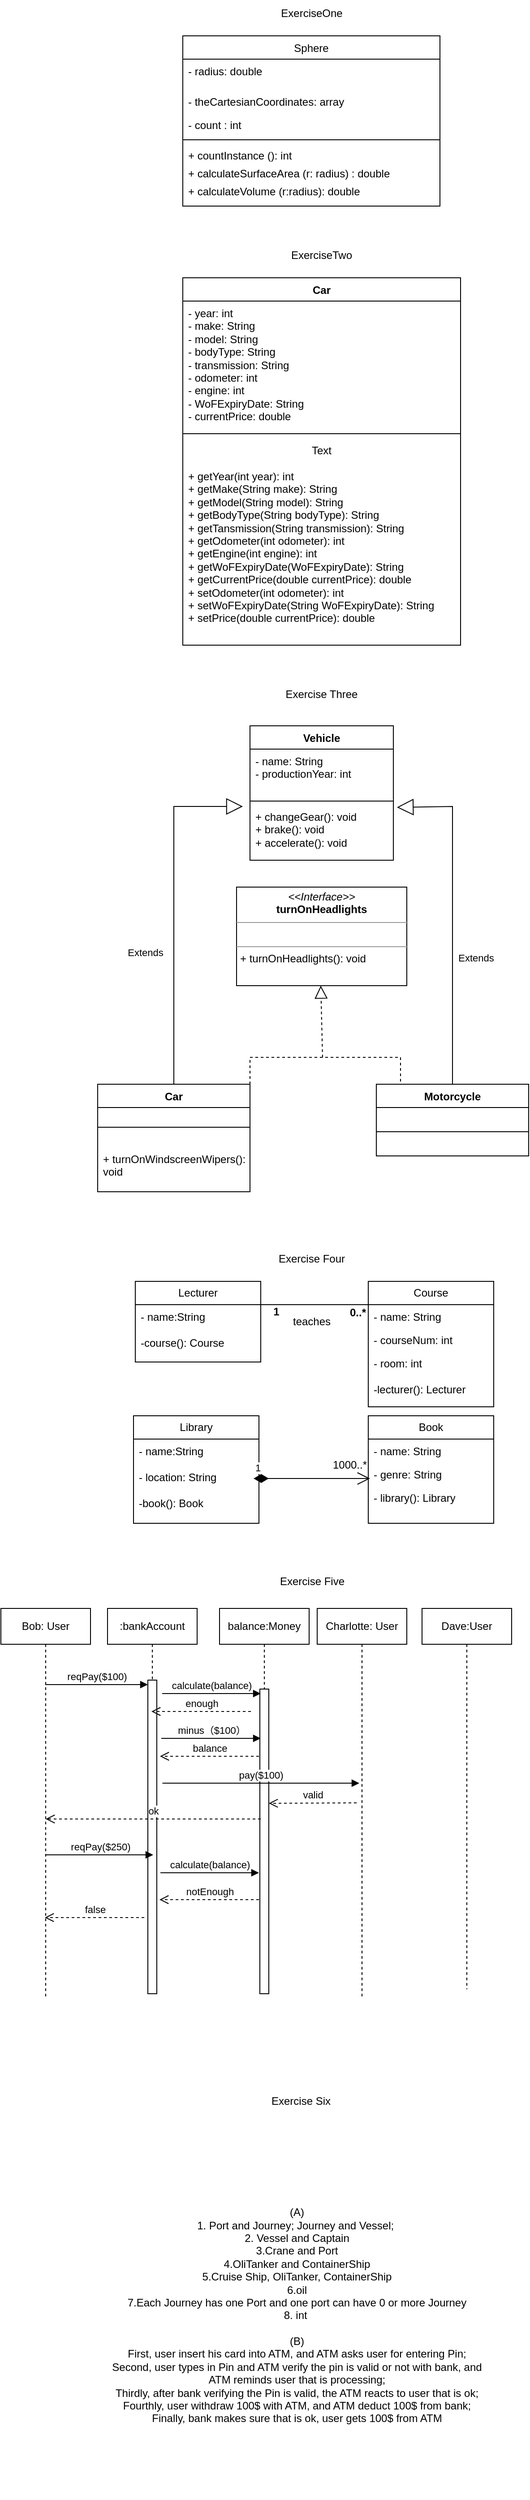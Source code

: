 <mxfile version="22.1.7" type="github">
  <diagram id="C5RBs43oDa-KdzZeNtuy" name="Page-1">
    <mxGraphModel dx="1434" dy="758" grid="1" gridSize="10" guides="1" tooltips="1" connect="1" arrows="1" fold="1" page="1" pageScale="1" pageWidth="827" pageHeight="1169" math="0" shadow="0">
      <root>
        <mxCell id="WIyWlLk6GJQsqaUBKTNV-0" />
        <mxCell id="WIyWlLk6GJQsqaUBKTNV-1" parent="WIyWlLk6GJQsqaUBKTNV-0" />
        <mxCell id="zkfFHV4jXpPFQw0GAbJ--0" value="Sphere" style="swimlane;fontStyle=0;align=center;verticalAlign=top;childLayout=stackLayout;horizontal=1;startSize=26;horizontalStack=0;resizeParent=1;resizeLast=0;collapsible=1;marginBottom=0;rounded=0;shadow=0;strokeWidth=1;" parent="WIyWlLk6GJQsqaUBKTNV-1" vertex="1">
          <mxGeometry x="273" y="90" width="287" height="190" as="geometry">
            <mxRectangle x="273" y="90" width="160" height="26" as="alternateBounds" />
          </mxGeometry>
        </mxCell>
        <mxCell id="zkfFHV4jXpPFQw0GAbJ--1" value="- radius: double" style="text;align=left;verticalAlign=top;spacingLeft=4;spacingRight=4;overflow=hidden;rotatable=0;points=[[0,0.5],[1,0.5]];portConstraint=eastwest;" parent="zkfFHV4jXpPFQw0GAbJ--0" vertex="1">
          <mxGeometry y="26" width="287" height="34" as="geometry" />
        </mxCell>
        <mxCell id="zkfFHV4jXpPFQw0GAbJ--2" value="- theCartesianCoordinates: array" style="text;align=left;verticalAlign=top;spacingLeft=4;spacingRight=4;overflow=hidden;rotatable=0;points=[[0,0.5],[1,0.5]];portConstraint=eastwest;rounded=0;shadow=0;html=0;" parent="zkfFHV4jXpPFQw0GAbJ--0" vertex="1">
          <mxGeometry y="60" width="287" height="26" as="geometry" />
        </mxCell>
        <mxCell id="zkfFHV4jXpPFQw0GAbJ--3" value="- count : int" style="text;align=left;verticalAlign=top;spacingLeft=4;spacingRight=4;overflow=hidden;rotatable=0;points=[[0,0.5],[1,0.5]];portConstraint=eastwest;rounded=0;shadow=0;html=0;" parent="zkfFHV4jXpPFQw0GAbJ--0" vertex="1">
          <mxGeometry y="86" width="287" height="26" as="geometry" />
        </mxCell>
        <mxCell id="zkfFHV4jXpPFQw0GAbJ--4" value="" style="line;html=1;strokeWidth=1;align=left;verticalAlign=middle;spacingTop=-1;spacingLeft=3;spacingRight=3;rotatable=0;labelPosition=right;points=[];portConstraint=eastwest;" parent="zkfFHV4jXpPFQw0GAbJ--0" vertex="1">
          <mxGeometry y="112" width="287" height="8" as="geometry" />
        </mxCell>
        <mxCell id="zkfFHV4jXpPFQw0GAbJ--5" value="+ countInstance (): int" style="text;align=left;verticalAlign=top;spacingLeft=4;spacingRight=4;overflow=hidden;rotatable=0;points=[[0,0.5],[1,0.5]];portConstraint=eastwest;" parent="zkfFHV4jXpPFQw0GAbJ--0" vertex="1">
          <mxGeometry y="120" width="287" height="20" as="geometry" />
        </mxCell>
        <mxCell id="V3xf2YxD_hksyyZb2QnP-2" value="+ calculateSurfaceArea (r: radius) : double" style="text;align=left;verticalAlign=top;spacingLeft=4;spacingRight=4;overflow=hidden;rotatable=0;points=[[0,0.5],[1,0.5]];portConstraint=eastwest;" vertex="1" parent="zkfFHV4jXpPFQw0GAbJ--0">
          <mxGeometry y="140" width="287" height="20" as="geometry" />
        </mxCell>
        <mxCell id="V3xf2YxD_hksyyZb2QnP-1" value="+ calculateVolume (r:radius): double" style="text;align=left;verticalAlign=top;spacingLeft=4;spacingRight=4;overflow=hidden;rotatable=0;points=[[0,0.5],[1,0.5]];portConstraint=eastwest;" vertex="1" parent="zkfFHV4jXpPFQw0GAbJ--0">
          <mxGeometry y="160" width="287" height="20" as="geometry" />
        </mxCell>
        <mxCell id="V3xf2YxD_hksyyZb2QnP-6" value="Car" style="swimlane;fontStyle=1;align=center;verticalAlign=top;childLayout=stackLayout;horizontal=1;startSize=26;horizontalStack=0;resizeParent=1;resizeParentMax=0;resizeLast=0;collapsible=1;marginBottom=0;whiteSpace=wrap;html=1;" vertex="1" parent="WIyWlLk6GJQsqaUBKTNV-1">
          <mxGeometry x="273" y="360" width="310" height="410" as="geometry" />
        </mxCell>
        <mxCell id="V3xf2YxD_hksyyZb2QnP-7" value="- year: int&lt;br&gt;- make: String&lt;br&gt;- model: String&lt;br&gt;- bodyType: String&lt;br&gt;- transmission: String&lt;br&gt;- odometer: int&lt;br&gt;- engine: int&lt;br&gt;- WoFExpiryDate: String&lt;br&gt;- currentPrice: double" style="text;strokeColor=none;fillColor=none;align=left;verticalAlign=top;spacingLeft=4;spacingRight=4;overflow=hidden;rotatable=0;points=[[0,0.5],[1,0.5]];portConstraint=eastwest;whiteSpace=wrap;html=1;" vertex="1" parent="V3xf2YxD_hksyyZb2QnP-6">
          <mxGeometry y="26" width="310" height="144" as="geometry" />
        </mxCell>
        <mxCell id="V3xf2YxD_hksyyZb2QnP-8" value="" style="line;strokeWidth=1;fillColor=none;align=left;verticalAlign=middle;spacingTop=-1;spacingLeft=3;spacingRight=3;rotatable=0;labelPosition=right;points=[];portConstraint=eastwest;strokeColor=inherit;" vertex="1" parent="V3xf2YxD_hksyyZb2QnP-6">
          <mxGeometry y="170" width="310" height="8" as="geometry" />
        </mxCell>
        <mxCell id="V3xf2YxD_hksyyZb2QnP-14" value="Text" style="text;html=1;strokeColor=none;fillColor=none;align=center;verticalAlign=middle;whiteSpace=wrap;rounded=0;" vertex="1" parent="V3xf2YxD_hksyyZb2QnP-6">
          <mxGeometry y="178" width="310" height="30" as="geometry" />
        </mxCell>
        <mxCell id="V3xf2YxD_hksyyZb2QnP-9" value="+ getYear(int year): int&lt;br&gt;+ getMake(String make): String&lt;br style=&quot;border-color: var(--border-color);&quot;&gt;+ getModel(String model): String&lt;br style=&quot;border-color: var(--border-color);&quot;&gt;+ getBodyType(String bodyType): String&lt;br style=&quot;border-color: var(--border-color);&quot;&gt;+ getTansmission(String transmission): String&lt;br style=&quot;border-color: var(--border-color);&quot;&gt;+ getOdometer(int odometer): int&lt;br style=&quot;border-color: var(--border-color);&quot;&gt;+ getEngine(int engine): int&lt;br style=&quot;border-color: var(--border-color);&quot;&gt;+ getWoFExpiryDate(WoFExpiryDate): String&lt;br style=&quot;border-color: var(--border-color);&quot;&gt;+ getCurrentPrice(double currentPrice): double&lt;br&gt;+ setOdometer(int odometer): int&lt;br&gt;+ setWoFExpiryDate(String WoFExpiryDate): String&lt;br&gt;+ setPrice(double currentPrice): double" style="text;strokeColor=none;fillColor=none;align=left;verticalAlign=top;spacingLeft=4;spacingRight=4;overflow=hidden;rotatable=0;points=[[0,0.5],[1,0.5]];portConstraint=eastwest;whiteSpace=wrap;html=1;" vertex="1" parent="V3xf2YxD_hksyyZb2QnP-6">
          <mxGeometry y="208" width="310" height="202" as="geometry" />
        </mxCell>
        <mxCell id="V3xf2YxD_hksyyZb2QnP-12" value="ExerciseOne" style="text;html=1;strokeColor=none;fillColor=none;align=center;verticalAlign=middle;whiteSpace=wrap;rounded=0;" vertex="1" parent="WIyWlLk6GJQsqaUBKTNV-1">
          <mxGeometry x="386.5" y="50" width="60" height="30" as="geometry" />
        </mxCell>
        <mxCell id="V3xf2YxD_hksyyZb2QnP-13" value="ExerciseTwo" style="text;html=1;strokeColor=none;fillColor=none;align=center;verticalAlign=middle;whiteSpace=wrap;rounded=0;" vertex="1" parent="WIyWlLk6GJQsqaUBKTNV-1">
          <mxGeometry x="398" y="320" width="60" height="30" as="geometry" />
        </mxCell>
        <mxCell id="V3xf2YxD_hksyyZb2QnP-15" value="Exercise Three" style="text;html=1;strokeColor=none;fillColor=none;align=center;verticalAlign=middle;whiteSpace=wrap;rounded=0;" vertex="1" parent="WIyWlLk6GJQsqaUBKTNV-1">
          <mxGeometry x="367" y="810" width="122" height="30" as="geometry" />
        </mxCell>
        <mxCell id="V3xf2YxD_hksyyZb2QnP-25" value="Vehicle" style="swimlane;fontStyle=1;align=center;verticalAlign=top;childLayout=stackLayout;horizontal=1;startSize=26;horizontalStack=0;resizeParent=1;resizeParentMax=0;resizeLast=0;collapsible=1;marginBottom=0;whiteSpace=wrap;html=1;" vertex="1" parent="WIyWlLk6GJQsqaUBKTNV-1">
          <mxGeometry x="348" y="860" width="160" height="150" as="geometry" />
        </mxCell>
        <mxCell id="V3xf2YxD_hksyyZb2QnP-26" value="- name: String&lt;br&gt;- productionYear: int" style="text;strokeColor=none;fillColor=none;align=left;verticalAlign=top;spacingLeft=4;spacingRight=4;overflow=hidden;rotatable=0;points=[[0,0.5],[1,0.5]];portConstraint=eastwest;whiteSpace=wrap;html=1;" vertex="1" parent="V3xf2YxD_hksyyZb2QnP-25">
          <mxGeometry y="26" width="160" height="54" as="geometry" />
        </mxCell>
        <mxCell id="V3xf2YxD_hksyyZb2QnP-27" value="" style="line;strokeWidth=1;fillColor=none;align=left;verticalAlign=middle;spacingTop=-1;spacingLeft=3;spacingRight=3;rotatable=0;labelPosition=right;points=[];portConstraint=eastwest;strokeColor=inherit;" vertex="1" parent="V3xf2YxD_hksyyZb2QnP-25">
          <mxGeometry y="80" width="160" height="8" as="geometry" />
        </mxCell>
        <mxCell id="V3xf2YxD_hksyyZb2QnP-28" value="+ changeGear(): void&lt;br&gt;+ brake(): void&lt;br&gt;+ accelerate(): void" style="text;strokeColor=none;fillColor=none;align=left;verticalAlign=top;spacingLeft=4;spacingRight=4;overflow=hidden;rotatable=0;points=[[0,0.5],[1,0.5]];portConstraint=eastwest;whiteSpace=wrap;html=1;" vertex="1" parent="V3xf2YxD_hksyyZb2QnP-25">
          <mxGeometry y="88" width="160" height="62" as="geometry" />
        </mxCell>
        <mxCell id="V3xf2YxD_hksyyZb2QnP-54" style="edgeStyle=orthogonalEdgeStyle;rounded=0;orthogonalLoop=1;jettySize=auto;html=1;exitX=1;exitY=0;exitDx=0;exitDy=0;entryX=0.5;entryY=0;entryDx=0;entryDy=0;dashed=1;endArrow=none;endFill=0;" edge="1" parent="WIyWlLk6GJQsqaUBKTNV-1" source="V3xf2YxD_hksyyZb2QnP-31" target="V3xf2YxD_hksyyZb2QnP-35">
          <mxGeometry relative="1" as="geometry">
            <Array as="points">
              <mxPoint x="516" y="1230" />
              <mxPoint x="516" y="1261" />
            </Array>
          </mxGeometry>
        </mxCell>
        <mxCell id="V3xf2YxD_hksyyZb2QnP-31" value="Car" style="swimlane;fontStyle=1;align=center;verticalAlign=top;childLayout=stackLayout;horizontal=1;startSize=26;horizontalStack=0;resizeParent=1;resizeParentMax=0;resizeLast=0;collapsible=1;marginBottom=0;whiteSpace=wrap;html=1;" vertex="1" parent="WIyWlLk6GJQsqaUBKTNV-1">
          <mxGeometry x="178" y="1260" width="170" height="120" as="geometry" />
        </mxCell>
        <mxCell id="V3xf2YxD_hksyyZb2QnP-33" value="" style="line;strokeWidth=1;fillColor=none;align=left;verticalAlign=middle;spacingTop=-1;spacingLeft=3;spacingRight=3;rotatable=0;labelPosition=right;points=[];portConstraint=eastwest;strokeColor=inherit;" vertex="1" parent="V3xf2YxD_hksyyZb2QnP-31">
          <mxGeometry y="26" width="170" height="44" as="geometry" />
        </mxCell>
        <mxCell id="V3xf2YxD_hksyyZb2QnP-34" value="+ turnOnWindscreenWipers(): void" style="text;strokeColor=none;fillColor=none;align=left;verticalAlign=top;spacingLeft=4;spacingRight=4;overflow=hidden;rotatable=0;points=[[0,0.5],[1,0.5]];portConstraint=eastwest;whiteSpace=wrap;html=1;" vertex="1" parent="V3xf2YxD_hksyyZb2QnP-31">
          <mxGeometry y="70" width="170" height="50" as="geometry" />
        </mxCell>
        <mxCell id="V3xf2YxD_hksyyZb2QnP-35" value="Motorcycle" style="swimlane;fontStyle=1;align=center;verticalAlign=top;childLayout=stackLayout;horizontal=1;startSize=26;horizontalStack=0;resizeParent=1;resizeParentMax=0;resizeLast=0;collapsible=1;marginBottom=0;whiteSpace=wrap;html=1;" vertex="1" parent="WIyWlLk6GJQsqaUBKTNV-1">
          <mxGeometry x="489" y="1260" width="170" height="80" as="geometry" />
        </mxCell>
        <mxCell id="V3xf2YxD_hksyyZb2QnP-36" value="" style="line;strokeWidth=1;fillColor=none;align=left;verticalAlign=middle;spacingTop=-1;spacingLeft=3;spacingRight=3;rotatable=0;labelPosition=right;points=[];portConstraint=eastwest;strokeColor=inherit;" vertex="1" parent="V3xf2YxD_hksyyZb2QnP-35">
          <mxGeometry y="26" width="170" height="54" as="geometry" />
        </mxCell>
        <mxCell id="V3xf2YxD_hksyyZb2QnP-43" value="&lt;p style=&quot;margin:0px;margin-top:4px;text-align:center;&quot;&gt;&lt;i&gt;&amp;lt;&amp;lt;Interface&amp;gt;&amp;gt;&lt;/i&gt;&lt;br&gt;&lt;b&gt;turnOnHeadlights&lt;/b&gt;&lt;/p&gt;&lt;hr size=&quot;1&quot;&gt;&lt;p style=&quot;margin:0px;margin-left:4px;&quot;&gt;&lt;br&gt;&lt;/p&gt;&lt;hr size=&quot;1&quot;&gt;&lt;p style=&quot;margin:0px;margin-left:4px;&quot;&gt;+ turnOnHeadlights(): void&lt;br&gt;&lt;br&gt;&lt;/p&gt;" style="verticalAlign=top;align=left;overflow=fill;fontSize=12;fontFamily=Helvetica;html=1;whiteSpace=wrap;" vertex="1" parent="WIyWlLk6GJQsqaUBKTNV-1">
          <mxGeometry x="333" y="1040" width="190" height="110" as="geometry" />
        </mxCell>
        <mxCell id="V3xf2YxD_hksyyZb2QnP-51" value="Extends" style="endArrow=block;endSize=16;endFill=0;html=1;rounded=0;exitX=0.5;exitY=0;exitDx=0;exitDy=0;" edge="1" parent="WIyWlLk6GJQsqaUBKTNV-1" source="V3xf2YxD_hksyyZb2QnP-31">
          <mxGeometry x="-0.237" y="31" width="160" relative="1" as="geometry">
            <mxPoint x="188" y="950" as="sourcePoint" />
            <mxPoint x="340" y="950" as="targetPoint" />
            <Array as="points">
              <mxPoint x="263" y="950" />
            </Array>
            <mxPoint x="-1" as="offset" />
          </mxGeometry>
        </mxCell>
        <mxCell id="V3xf2YxD_hksyyZb2QnP-52" value="Extends" style="endArrow=block;endSize=16;endFill=0;html=1;rounded=0;exitX=0.5;exitY=0;exitDx=0;exitDy=0;entryX=1.025;entryY=0.048;entryDx=0;entryDy=0;entryPerimeter=0;" edge="1" parent="WIyWlLk6GJQsqaUBKTNV-1" source="V3xf2YxD_hksyyZb2QnP-35" target="V3xf2YxD_hksyyZb2QnP-28">
          <mxGeometry x="-0.24" y="-26" width="160" relative="1" as="geometry">
            <mxPoint x="574" y="1230" as="sourcePoint" />
            <mxPoint x="659" y="950" as="targetPoint" />
            <Array as="points">
              <mxPoint x="574" y="950" />
            </Array>
            <mxPoint as="offset" />
          </mxGeometry>
        </mxCell>
        <mxCell id="V3xf2YxD_hksyyZb2QnP-53" value="" style="endArrow=block;dashed=1;endFill=0;endSize=12;html=1;rounded=0;" edge="1" parent="WIyWlLk6GJQsqaUBKTNV-1">
          <mxGeometry width="160" relative="1" as="geometry">
            <mxPoint x="429" y="1230" as="sourcePoint" />
            <mxPoint x="427" y="1150" as="targetPoint" />
          </mxGeometry>
        </mxCell>
        <mxCell id="V3xf2YxD_hksyyZb2QnP-55" value="Exercise Four" style="text;html=1;strokeColor=none;fillColor=none;align=center;verticalAlign=middle;whiteSpace=wrap;rounded=0;" vertex="1" parent="WIyWlLk6GJQsqaUBKTNV-1">
          <mxGeometry x="367" y="1440" width="100" height="30" as="geometry" />
        </mxCell>
        <mxCell id="V3xf2YxD_hksyyZb2QnP-65" value="Course" style="swimlane;fontStyle=0;childLayout=stackLayout;horizontal=1;startSize=26;fillColor=none;horizontalStack=0;resizeParent=1;resizeParentMax=0;resizeLast=0;collapsible=1;marginBottom=0;whiteSpace=wrap;html=1;" vertex="1" parent="WIyWlLk6GJQsqaUBKTNV-1">
          <mxGeometry x="480" y="1480" width="140" height="140" as="geometry" />
        </mxCell>
        <mxCell id="V3xf2YxD_hksyyZb2QnP-66" value="- name: String" style="text;strokeColor=none;fillColor=none;align=left;verticalAlign=top;spacingLeft=4;spacingRight=4;overflow=hidden;rotatable=0;points=[[0,0.5],[1,0.5]];portConstraint=eastwest;whiteSpace=wrap;html=1;" vertex="1" parent="V3xf2YxD_hksyyZb2QnP-65">
          <mxGeometry y="26" width="140" height="26" as="geometry" />
        </mxCell>
        <mxCell id="V3xf2YxD_hksyyZb2QnP-67" value="- courseNum: int" style="text;strokeColor=none;fillColor=none;align=left;verticalAlign=top;spacingLeft=4;spacingRight=4;overflow=hidden;rotatable=0;points=[[0,0.5],[1,0.5]];portConstraint=eastwest;whiteSpace=wrap;html=1;" vertex="1" parent="V3xf2YxD_hksyyZb2QnP-65">
          <mxGeometry y="52" width="140" height="26" as="geometry" />
        </mxCell>
        <mxCell id="V3xf2YxD_hksyyZb2QnP-68" value="- room: int&lt;br&gt;&lt;br&gt;-lecturer(): Lecturer" style="text;strokeColor=none;fillColor=none;align=left;verticalAlign=top;spacingLeft=4;spacingRight=4;overflow=hidden;rotatable=0;points=[[0,0.5],[1,0.5]];portConstraint=eastwest;whiteSpace=wrap;html=1;" vertex="1" parent="V3xf2YxD_hksyyZb2QnP-65">
          <mxGeometry y="78" width="140" height="62" as="geometry" />
        </mxCell>
        <mxCell id="V3xf2YxD_hksyyZb2QnP-69" value="Lecturer" style="swimlane;fontStyle=0;childLayout=stackLayout;horizontal=1;startSize=26;fillColor=none;horizontalStack=0;resizeParent=1;resizeParentMax=0;resizeLast=0;collapsible=1;marginBottom=0;whiteSpace=wrap;html=1;" vertex="1" parent="WIyWlLk6GJQsqaUBKTNV-1">
          <mxGeometry x="220" y="1480" width="140" height="90" as="geometry" />
        </mxCell>
        <mxCell id="V3xf2YxD_hksyyZb2QnP-70" value="- name:String&lt;br&gt;&lt;br&gt;-course(): Course" style="text;strokeColor=none;fillColor=none;align=left;verticalAlign=top;spacingLeft=4;spacingRight=4;overflow=hidden;rotatable=0;points=[[0,0.5],[1,0.5]];portConstraint=eastwest;whiteSpace=wrap;html=1;" vertex="1" parent="V3xf2YxD_hksyyZb2QnP-69">
          <mxGeometry y="26" width="140" height="64" as="geometry" />
        </mxCell>
        <mxCell id="V3xf2YxD_hksyyZb2QnP-73" value="" style="line;strokeWidth=1;fillColor=none;align=left;verticalAlign=middle;spacingTop=-1;spacingLeft=3;spacingRight=3;rotatable=0;labelPosition=right;points=[];portConstraint=eastwest;strokeColor=inherit;" vertex="1" parent="WIyWlLk6GJQsqaUBKTNV-1">
          <mxGeometry x="358" y="1502" width="132" height="8" as="geometry" />
        </mxCell>
        <mxCell id="V3xf2YxD_hksyyZb2QnP-78" value="1" style="text;align=center;fontStyle=1;verticalAlign=middle;spacingLeft=3;spacingRight=3;strokeColor=none;rotatable=0;points=[[0,0.5],[1,0.5]];portConstraint=eastwest;html=1;" vertex="1" parent="WIyWlLk6GJQsqaUBKTNV-1">
          <mxGeometry x="334" y="1500" width="86" height="28" as="geometry" />
        </mxCell>
        <mxCell id="V3xf2YxD_hksyyZb2QnP-79" value="0..*" style="text;align=center;fontStyle=1;verticalAlign=middle;spacingLeft=3;spacingRight=3;strokeColor=none;rotatable=0;points=[[0,0.5],[1,0.5]];portConstraint=eastwest;html=1;" vertex="1" parent="WIyWlLk6GJQsqaUBKTNV-1">
          <mxGeometry x="428" y="1502" width="80" height="26" as="geometry" />
        </mxCell>
        <mxCell id="V3xf2YxD_hksyyZb2QnP-80" value="Library" style="swimlane;fontStyle=0;childLayout=stackLayout;horizontal=1;startSize=26;fillColor=none;horizontalStack=0;resizeParent=1;resizeParentMax=0;resizeLast=0;collapsible=1;marginBottom=0;whiteSpace=wrap;html=1;" vertex="1" parent="WIyWlLk6GJQsqaUBKTNV-1">
          <mxGeometry x="218" y="1630" width="140" height="120" as="geometry" />
        </mxCell>
        <mxCell id="V3xf2YxD_hksyyZb2QnP-81" value="- name:String&lt;br&gt;&lt;br&gt;- location: String&lt;br&gt;&lt;br&gt;-book(): Book" style="text;strokeColor=none;fillColor=none;align=left;verticalAlign=top;spacingLeft=4;spacingRight=4;overflow=hidden;rotatable=0;points=[[0,0.5],[1,0.5]];portConstraint=eastwest;whiteSpace=wrap;html=1;" vertex="1" parent="V3xf2YxD_hksyyZb2QnP-80">
          <mxGeometry y="26" width="140" height="94" as="geometry" />
        </mxCell>
        <mxCell id="V3xf2YxD_hksyyZb2QnP-82" value="Book" style="swimlane;fontStyle=0;childLayout=stackLayout;horizontal=1;startSize=26;fillColor=none;horizontalStack=0;resizeParent=1;resizeParentMax=0;resizeLast=0;collapsible=1;marginBottom=0;whiteSpace=wrap;html=1;" vertex="1" parent="WIyWlLk6GJQsqaUBKTNV-1">
          <mxGeometry x="480" y="1630" width="140" height="120" as="geometry" />
        </mxCell>
        <mxCell id="V3xf2YxD_hksyyZb2QnP-83" value="- name: String" style="text;strokeColor=none;fillColor=none;align=left;verticalAlign=top;spacingLeft=4;spacingRight=4;overflow=hidden;rotatable=0;points=[[0,0.5],[1,0.5]];portConstraint=eastwest;whiteSpace=wrap;html=1;" vertex="1" parent="V3xf2YxD_hksyyZb2QnP-82">
          <mxGeometry y="26" width="140" height="26" as="geometry" />
        </mxCell>
        <mxCell id="V3xf2YxD_hksyyZb2QnP-84" value="-&amp;nbsp;genre: String" style="text;strokeColor=none;fillColor=none;align=left;verticalAlign=top;spacingLeft=4;spacingRight=4;overflow=hidden;rotatable=0;points=[[0,0.5],[1,0.5]];portConstraint=eastwest;whiteSpace=wrap;html=1;" vertex="1" parent="V3xf2YxD_hksyyZb2QnP-82">
          <mxGeometry y="52" width="140" height="26" as="geometry" />
        </mxCell>
        <mxCell id="V3xf2YxD_hksyyZb2QnP-85" value="- library(): Library" style="text;strokeColor=none;fillColor=none;align=left;verticalAlign=top;spacingLeft=4;spacingRight=4;overflow=hidden;rotatable=0;points=[[0,0.5],[1,0.5]];portConstraint=eastwest;whiteSpace=wrap;html=1;" vertex="1" parent="V3xf2YxD_hksyyZb2QnP-82">
          <mxGeometry y="78" width="140" height="42" as="geometry" />
        </mxCell>
        <mxCell id="V3xf2YxD_hksyyZb2QnP-90" value="1" style="endArrow=open;html=1;endSize=12;startArrow=diamondThin;startSize=14;startFill=1;edgeStyle=orthogonalEdgeStyle;align=left;verticalAlign=bottom;rounded=0;" edge="1" parent="WIyWlLk6GJQsqaUBKTNV-1">
          <mxGeometry x="-1" y="3" relative="1" as="geometry">
            <mxPoint x="352" y="1700" as="sourcePoint" />
            <mxPoint x="482" y="1700" as="targetPoint" />
          </mxGeometry>
        </mxCell>
        <mxCell id="V3xf2YxD_hksyyZb2QnP-92" value="1000..*" style="text;html=1;align=center;verticalAlign=middle;resizable=0;points=[];autosize=1;strokeColor=none;fillColor=none;" vertex="1" parent="WIyWlLk6GJQsqaUBKTNV-1">
          <mxGeometry x="429" y="1670" width="60" height="30" as="geometry" />
        </mxCell>
        <mxCell id="V3xf2YxD_hksyyZb2QnP-94" value="teaches" style="text;html=1;strokeColor=none;fillColor=none;align=center;verticalAlign=middle;whiteSpace=wrap;rounded=0;" vertex="1" parent="WIyWlLk6GJQsqaUBKTNV-1">
          <mxGeometry x="386.5" y="1510" width="60" height="30" as="geometry" />
        </mxCell>
        <mxCell id="V3xf2YxD_hksyyZb2QnP-95" value="Exercise Five" style="text;html=1;strokeColor=none;fillColor=none;align=center;verticalAlign=middle;whiteSpace=wrap;rounded=0;" vertex="1" parent="WIyWlLk6GJQsqaUBKTNV-1">
          <mxGeometry x="370.5" y="1800" width="93" height="30" as="geometry" />
        </mxCell>
        <mxCell id="V3xf2YxD_hksyyZb2QnP-97" value="Bob: User" style="shape=umlLifeline;perimeter=lifelinePerimeter;whiteSpace=wrap;html=1;container=1;dropTarget=0;collapsible=0;recursiveResize=0;outlineConnect=0;portConstraint=eastwest;newEdgeStyle={&quot;curved&quot;:0,&quot;rounded&quot;:0};" vertex="1" parent="WIyWlLk6GJQsqaUBKTNV-1">
          <mxGeometry x="70" y="1845" width="100" height="435" as="geometry" />
        </mxCell>
        <mxCell id="V3xf2YxD_hksyyZb2QnP-98" value="Charlotte: User" style="shape=umlLifeline;perimeter=lifelinePerimeter;whiteSpace=wrap;html=1;container=1;dropTarget=0;collapsible=0;recursiveResize=0;outlineConnect=0;portConstraint=eastwest;newEdgeStyle={&quot;curved&quot;:0,&quot;rounded&quot;:0};" vertex="1" parent="WIyWlLk6GJQsqaUBKTNV-1">
          <mxGeometry x="423" y="1845" width="100" height="435" as="geometry" />
        </mxCell>
        <mxCell id="V3xf2YxD_hksyyZb2QnP-99" value="reqPay($100)" style="html=1;verticalAlign=bottom;endArrow=block;curved=0;rounded=0;" edge="1" parent="WIyWlLk6GJQsqaUBKTNV-1" target="V3xf2YxD_hksyyZb2QnP-101">
          <mxGeometry width="80" relative="1" as="geometry">
            <mxPoint x="119.5" y="1930" as="sourcePoint" />
            <mxPoint x="340" y="1930" as="targetPoint" />
          </mxGeometry>
        </mxCell>
        <mxCell id="V3xf2YxD_hksyyZb2QnP-100" value=":bankAccount" style="shape=umlLifeline;perimeter=lifelinePerimeter;whiteSpace=wrap;html=1;container=1;dropTarget=0;collapsible=0;recursiveResize=0;outlineConnect=0;portConstraint=eastwest;newEdgeStyle={&quot;curved&quot;:0,&quot;rounded&quot;:0};" vertex="1" parent="WIyWlLk6GJQsqaUBKTNV-1">
          <mxGeometry x="189" y="1845" width="100" height="430" as="geometry" />
        </mxCell>
        <mxCell id="V3xf2YxD_hksyyZb2QnP-101" value="" style="html=1;points=[[0,0,0,0,5],[0,1,0,0,-5],[1,0,0,0,5],[1,1,0,0,-5]];perimeter=orthogonalPerimeter;outlineConnect=0;targetShapes=umlLifeline;portConstraint=eastwest;newEdgeStyle={&quot;curved&quot;:0,&quot;rounded&quot;:0};" vertex="1" parent="V3xf2YxD_hksyyZb2QnP-100">
          <mxGeometry x="45" y="80" width="10" height="350" as="geometry" />
        </mxCell>
        <mxCell id="V3xf2YxD_hksyyZb2QnP-105" value="balance:Money" style="shape=umlLifeline;perimeter=lifelinePerimeter;whiteSpace=wrap;html=1;container=1;dropTarget=0;collapsible=0;recursiveResize=0;outlineConnect=0;portConstraint=eastwest;newEdgeStyle={&quot;curved&quot;:0,&quot;rounded&quot;:0};" vertex="1" parent="WIyWlLk6GJQsqaUBKTNV-1">
          <mxGeometry x="314" y="1845" width="100" height="430" as="geometry" />
        </mxCell>
        <mxCell id="V3xf2YxD_hksyyZb2QnP-117" value="" style="html=1;points=[[0,0,0,0,5],[0,1,0,0,-5],[1,0,0,0,5],[1,1,0,0,-5]];perimeter=orthogonalPerimeter;outlineConnect=0;targetShapes=umlLifeline;portConstraint=eastwest;newEdgeStyle={&quot;curved&quot;:0,&quot;rounded&quot;:0};" vertex="1" parent="V3xf2YxD_hksyyZb2QnP-105">
          <mxGeometry x="45" y="90" width="10" height="340" as="geometry" />
        </mxCell>
        <mxCell id="V3xf2YxD_hksyyZb2QnP-106" value="minus（$100）" style="html=1;verticalAlign=bottom;endArrow=block;curved=0;rounded=0;" edge="1" parent="WIyWlLk6GJQsqaUBKTNV-1">
          <mxGeometry width="80" relative="1" as="geometry">
            <mxPoint x="249" y="1990" as="sourcePoint" />
            <mxPoint x="360" y="1990" as="targetPoint" />
          </mxGeometry>
        </mxCell>
        <mxCell id="V3xf2YxD_hksyyZb2QnP-107" value="Dave:User" style="shape=umlLifeline;perimeter=lifelinePerimeter;whiteSpace=wrap;html=1;container=1;dropTarget=0;collapsible=0;recursiveResize=0;outlineConnect=0;portConstraint=eastwest;newEdgeStyle={&quot;curved&quot;:0,&quot;rounded&quot;:0};" vertex="1" parent="WIyWlLk6GJQsqaUBKTNV-1">
          <mxGeometry x="540" y="1845" width="100" height="425" as="geometry" />
        </mxCell>
        <mxCell id="V3xf2YxD_hksyyZb2QnP-108" value="valid" style="html=1;verticalAlign=bottom;endArrow=open;dashed=1;endSize=8;curved=0;rounded=0;" edge="1" parent="WIyWlLk6GJQsqaUBKTNV-1">
          <mxGeometry relative="1" as="geometry">
            <mxPoint x="467" y="2062" as="sourcePoint" />
            <mxPoint x="369" y="2062.5" as="targetPoint" />
          </mxGeometry>
        </mxCell>
        <mxCell id="V3xf2YxD_hksyyZb2QnP-109" value="pay($100)" style="html=1;verticalAlign=bottom;endArrow=block;curved=0;rounded=0;" edge="1" parent="WIyWlLk6GJQsqaUBKTNV-1">
          <mxGeometry width="80" relative="1" as="geometry">
            <mxPoint x="250.25" y="2040" as="sourcePoint" />
            <mxPoint x="470" y="2040" as="targetPoint" />
            <Array as="points">
              <mxPoint x="430.25" y="2040" />
            </Array>
          </mxGeometry>
        </mxCell>
        <mxCell id="V3xf2YxD_hksyyZb2QnP-110" value="reqPay($250)" style="html=1;verticalAlign=bottom;endArrow=block;curved=0;rounded=0;" edge="1" parent="WIyWlLk6GJQsqaUBKTNV-1">
          <mxGeometry width="80" relative="1" as="geometry">
            <mxPoint x="120.5" y="2120" as="sourcePoint" />
            <mxPoint x="240" y="2120" as="targetPoint" />
          </mxGeometry>
        </mxCell>
        <mxCell id="V3xf2YxD_hksyyZb2QnP-112" value="ok" style="html=1;verticalAlign=bottom;endArrow=open;dashed=1;endSize=8;curved=0;rounded=0;" edge="1" parent="WIyWlLk6GJQsqaUBKTNV-1" target="V3xf2YxD_hksyyZb2QnP-97">
          <mxGeometry relative="1" as="geometry">
            <mxPoint x="360" y="2080" as="sourcePoint" />
            <mxPoint x="137" y="2080" as="targetPoint" />
          </mxGeometry>
        </mxCell>
        <mxCell id="V3xf2YxD_hksyyZb2QnP-113" value="false" style="html=1;verticalAlign=bottom;endArrow=open;dashed=1;endSize=8;curved=0;rounded=0;" edge="1" parent="WIyWlLk6GJQsqaUBKTNV-1">
          <mxGeometry relative="1" as="geometry">
            <mxPoint x="230" y="2190" as="sourcePoint" />
            <mxPoint x="119" y="2190" as="targetPoint" />
          </mxGeometry>
        </mxCell>
        <mxCell id="V3xf2YxD_hksyyZb2QnP-114" value="balance" style="html=1;verticalAlign=bottom;endArrow=open;dashed=1;endSize=8;curved=0;rounded=0;" edge="1" parent="WIyWlLk6GJQsqaUBKTNV-1">
          <mxGeometry relative="1" as="geometry">
            <mxPoint x="358" y="2010" as="sourcePoint" />
            <mxPoint x="247.5" y="2010" as="targetPoint" />
          </mxGeometry>
        </mxCell>
        <mxCell id="V3xf2YxD_hksyyZb2QnP-115" value="Exercise Six" style="text;html=1;strokeColor=none;fillColor=none;align=center;verticalAlign=middle;whiteSpace=wrap;rounded=0;" vertex="1" parent="WIyWlLk6GJQsqaUBKTNV-1">
          <mxGeometry x="330" y="2380" width="149.5" height="30" as="geometry" />
        </mxCell>
        <mxCell id="V3xf2YxD_hksyyZb2QnP-116" value="(A)&lt;br&gt;1. Port and Journey; Journey and Vessel;&amp;nbsp;&lt;br&gt;2. Vessel and Captain&lt;br&gt;3.Crane and Port&lt;br&gt;4.OliTanker and ContainerShip&lt;br&gt;5.Cruise Ship, OliTanker, ContainerShip&lt;br&gt;6.oil&lt;br&gt;7.Each Journey has one Port and one port can have 0 or more Journey&lt;br&gt;8. int&amp;nbsp;&lt;br&gt;&lt;br&gt;(B)&lt;br&gt;First, user insert his card into ATM, and ATM asks user for entering Pin;&lt;br&gt;Second, user types in Pin and ATM verify the pin is valid or not with bank, and ATM reminds user that is processing;&lt;br&gt;Thirdly, after bank verifying the Pin is valid, the ATM reacts to user that is ok;&lt;br&gt;Fourthly, user withdraw 100$ with ATM, and ATM deduct 100$ from bank;&lt;br&gt;Finally, bank makes sure that is ok, user gets 100$ from ATM" style="text;html=1;strokeColor=none;fillColor=none;align=center;verticalAlign=middle;whiteSpace=wrap;rounded=0;" vertex="1" parent="WIyWlLk6GJQsqaUBKTNV-1">
          <mxGeometry x="189" y="2429" width="423" height="410" as="geometry" />
        </mxCell>
        <mxCell id="V3xf2YxD_hksyyZb2QnP-104" value="calculate(balance)" style="html=1;verticalAlign=bottom;endArrow=block;curved=0;rounded=0;" edge="1" parent="WIyWlLk6GJQsqaUBKTNV-1">
          <mxGeometry width="80" relative="1" as="geometry">
            <mxPoint x="250" y="1940" as="sourcePoint" />
            <mxPoint x="360" y="1940" as="targetPoint" />
          </mxGeometry>
        </mxCell>
        <mxCell id="V3xf2YxD_hksyyZb2QnP-118" value="enough" style="html=1;verticalAlign=bottom;endArrow=open;dashed=1;endSize=8;curved=0;rounded=0;" edge="1" parent="WIyWlLk6GJQsqaUBKTNV-1">
          <mxGeometry relative="1" as="geometry">
            <mxPoint x="349" y="1960" as="sourcePoint" />
            <mxPoint x="238" y="1960" as="targetPoint" />
          </mxGeometry>
        </mxCell>
        <mxCell id="V3xf2YxD_hksyyZb2QnP-119" value="calculate(balance)" style="html=1;verticalAlign=bottom;endArrow=block;curved=0;rounded=0;" edge="1" parent="WIyWlLk6GJQsqaUBKTNV-1">
          <mxGeometry width="80" relative="1" as="geometry">
            <mxPoint x="248" y="2140" as="sourcePoint" />
            <mxPoint x="358" y="2140" as="targetPoint" />
          </mxGeometry>
        </mxCell>
        <mxCell id="V3xf2YxD_hksyyZb2QnP-120" value="notEnough" style="html=1;verticalAlign=bottom;endArrow=open;dashed=1;endSize=8;curved=0;rounded=0;" edge="1" parent="WIyWlLk6GJQsqaUBKTNV-1">
          <mxGeometry relative="1" as="geometry">
            <mxPoint x="358" y="2170" as="sourcePoint" />
            <mxPoint x="247" y="2170" as="targetPoint" />
          </mxGeometry>
        </mxCell>
      </root>
    </mxGraphModel>
  </diagram>
</mxfile>
